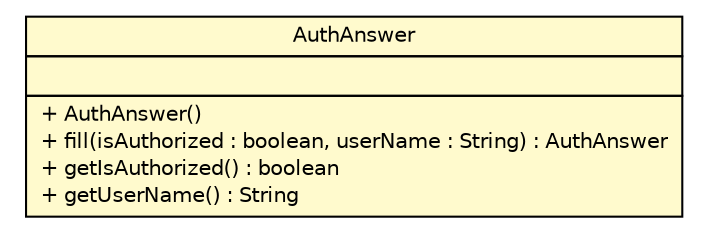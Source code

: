 #!/usr/local/bin/dot
#
# Class diagram 
# Generated by UMLGraph version R5_6 (http://www.umlgraph.org/)
#

digraph G {
	edge [fontname="Helvetica",fontsize=10,labelfontname="Helvetica",labelfontsize=10];
	node [fontname="Helvetica",fontsize=10,shape=plaintext];
	nodesep=0.25;
	ranksep=0.5;
	// Common.AuthAnswer
	c617 [label=<<table title="Common.AuthAnswer" border="0" cellborder="1" cellspacing="0" cellpadding="2" port="p" bgcolor="lemonChiffon" href="./AuthAnswer.html">
		<tr><td><table border="0" cellspacing="0" cellpadding="1">
<tr><td align="center" balign="center"> AuthAnswer </td></tr>
		</table></td></tr>
		<tr><td><table border="0" cellspacing="0" cellpadding="1">
<tr><td align="left" balign="left">  </td></tr>
		</table></td></tr>
		<tr><td><table border="0" cellspacing="0" cellpadding="1">
<tr><td align="left" balign="left"> + AuthAnswer() </td></tr>
<tr><td align="left" balign="left"> + fill(isAuthorized : boolean, userName : String) : AuthAnswer </td></tr>
<tr><td align="left" balign="left"> + getIsAuthorized() : boolean </td></tr>
<tr><td align="left" balign="left"> + getUserName() : String </td></tr>
		</table></td></tr>
		</table>>, URL="./AuthAnswer.html", fontname="Helvetica", fontcolor="black", fontsize=10.0];
}

